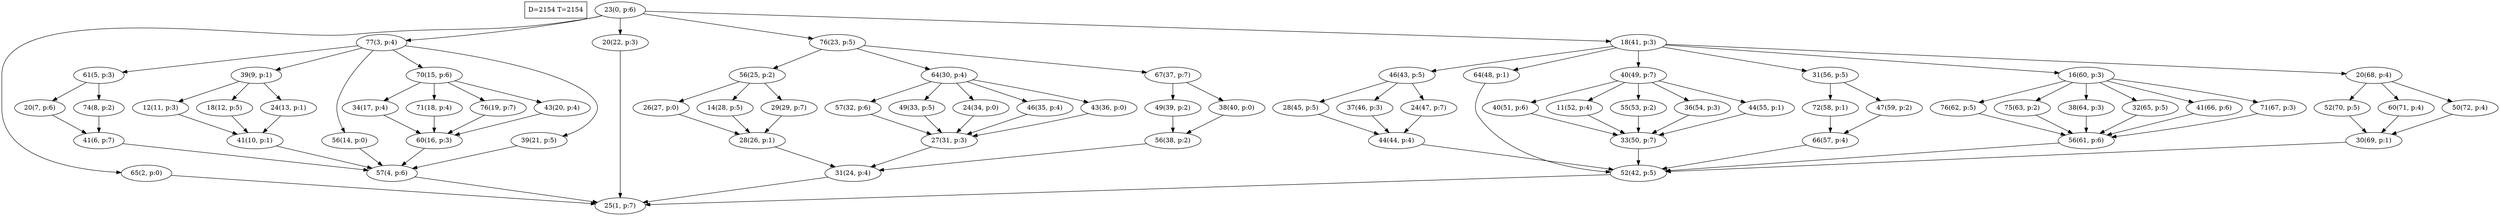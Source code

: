 digraph Task {
i [shape=box, label="D=2154 T=2154"]; 
0 [label="23(0, p:6)"];
1 [label="25(1, p:7)"];
2 [label="65(2, p:0)"];
3 [label="77(3, p:4)"];
4 [label="57(4, p:6)"];
5 [label="61(5, p:3)"];
6 [label="41(6, p:7)"];
7 [label="20(7, p:6)"];
8 [label="74(8, p:2)"];
9 [label="39(9, p:1)"];
10 [label="41(10, p:1)"];
11 [label="12(11, p:3)"];
12 [label="18(12, p:5)"];
13 [label="24(13, p:1)"];
14 [label="56(14, p:0)"];
15 [label="70(15, p:6)"];
16 [label="60(16, p:3)"];
17 [label="34(17, p:4)"];
18 [label="71(18, p:4)"];
19 [label="76(19, p:7)"];
20 [label="43(20, p:4)"];
21 [label="39(21, p:5)"];
22 [label="20(22, p:3)"];
23 [label="76(23, p:5)"];
24 [label="31(24, p:4)"];
25 [label="56(25, p:2)"];
26 [label="28(26, p:1)"];
27 [label="26(27, p:0)"];
28 [label="14(28, p:5)"];
29 [label="29(29, p:7)"];
30 [label="64(30, p:4)"];
31 [label="27(31, p:3)"];
32 [label="57(32, p:6)"];
33 [label="49(33, p:5)"];
34 [label="24(34, p:0)"];
35 [label="46(35, p:4)"];
36 [label="43(36, p:0)"];
37 [label="67(37, p:7)"];
38 [label="56(38, p:2)"];
39 [label="49(39, p:2)"];
40 [label="38(40, p:0)"];
41 [label="18(41, p:3)"];
42 [label="52(42, p:5)"];
43 [label="46(43, p:5)"];
44 [label="44(44, p:4)"];
45 [label="28(45, p:5)"];
46 [label="37(46, p:3)"];
47 [label="24(47, p:7)"];
48 [label="64(48, p:1)"];
49 [label="40(49, p:7)"];
50 [label="33(50, p:7)"];
51 [label="40(51, p:6)"];
52 [label="11(52, p:4)"];
53 [label="55(53, p:2)"];
54 [label="36(54, p:3)"];
55 [label="44(55, p:1)"];
56 [label="31(56, p:5)"];
57 [label="66(57, p:4)"];
58 [label="72(58, p:1)"];
59 [label="47(59, p:2)"];
60 [label="16(60, p:3)"];
61 [label="56(61, p:6)"];
62 [label="76(62, p:5)"];
63 [label="75(63, p:2)"];
64 [label="38(64, p:3)"];
65 [label="32(65, p:5)"];
66 [label="41(66, p:6)"];
67 [label="71(67, p:3)"];
68 [label="20(68, p:4)"];
69 [label="30(69, p:1)"];
70 [label="52(70, p:5)"];
71 [label="60(71, p:4)"];
72 [label="50(72, p:4)"];
0 -> 2;
0 -> 3;
0 -> 22;
0 -> 23;
0 -> 41;
2 -> 1;
3 -> 5;
3 -> 9;
3 -> 14;
3 -> 15;
3 -> 21;
4 -> 1;
5 -> 7;
5 -> 8;
6 -> 4;
7 -> 6;
8 -> 6;
9 -> 11;
9 -> 12;
9 -> 13;
10 -> 4;
11 -> 10;
12 -> 10;
13 -> 10;
14 -> 4;
15 -> 17;
15 -> 18;
15 -> 19;
15 -> 20;
16 -> 4;
17 -> 16;
18 -> 16;
19 -> 16;
20 -> 16;
21 -> 4;
22 -> 1;
23 -> 25;
23 -> 30;
23 -> 37;
24 -> 1;
25 -> 27;
25 -> 28;
25 -> 29;
26 -> 24;
27 -> 26;
28 -> 26;
29 -> 26;
30 -> 32;
30 -> 33;
30 -> 34;
30 -> 35;
30 -> 36;
31 -> 24;
32 -> 31;
33 -> 31;
34 -> 31;
35 -> 31;
36 -> 31;
37 -> 39;
37 -> 40;
38 -> 24;
39 -> 38;
40 -> 38;
41 -> 43;
41 -> 48;
41 -> 49;
41 -> 56;
41 -> 60;
41 -> 68;
42 -> 1;
43 -> 45;
43 -> 46;
43 -> 47;
44 -> 42;
45 -> 44;
46 -> 44;
47 -> 44;
48 -> 42;
49 -> 51;
49 -> 52;
49 -> 53;
49 -> 54;
49 -> 55;
50 -> 42;
51 -> 50;
52 -> 50;
53 -> 50;
54 -> 50;
55 -> 50;
56 -> 58;
56 -> 59;
57 -> 42;
58 -> 57;
59 -> 57;
60 -> 62;
60 -> 63;
60 -> 64;
60 -> 65;
60 -> 66;
60 -> 67;
61 -> 42;
62 -> 61;
63 -> 61;
64 -> 61;
65 -> 61;
66 -> 61;
67 -> 61;
68 -> 70;
68 -> 71;
68 -> 72;
69 -> 42;
70 -> 69;
71 -> 69;
72 -> 69;
}